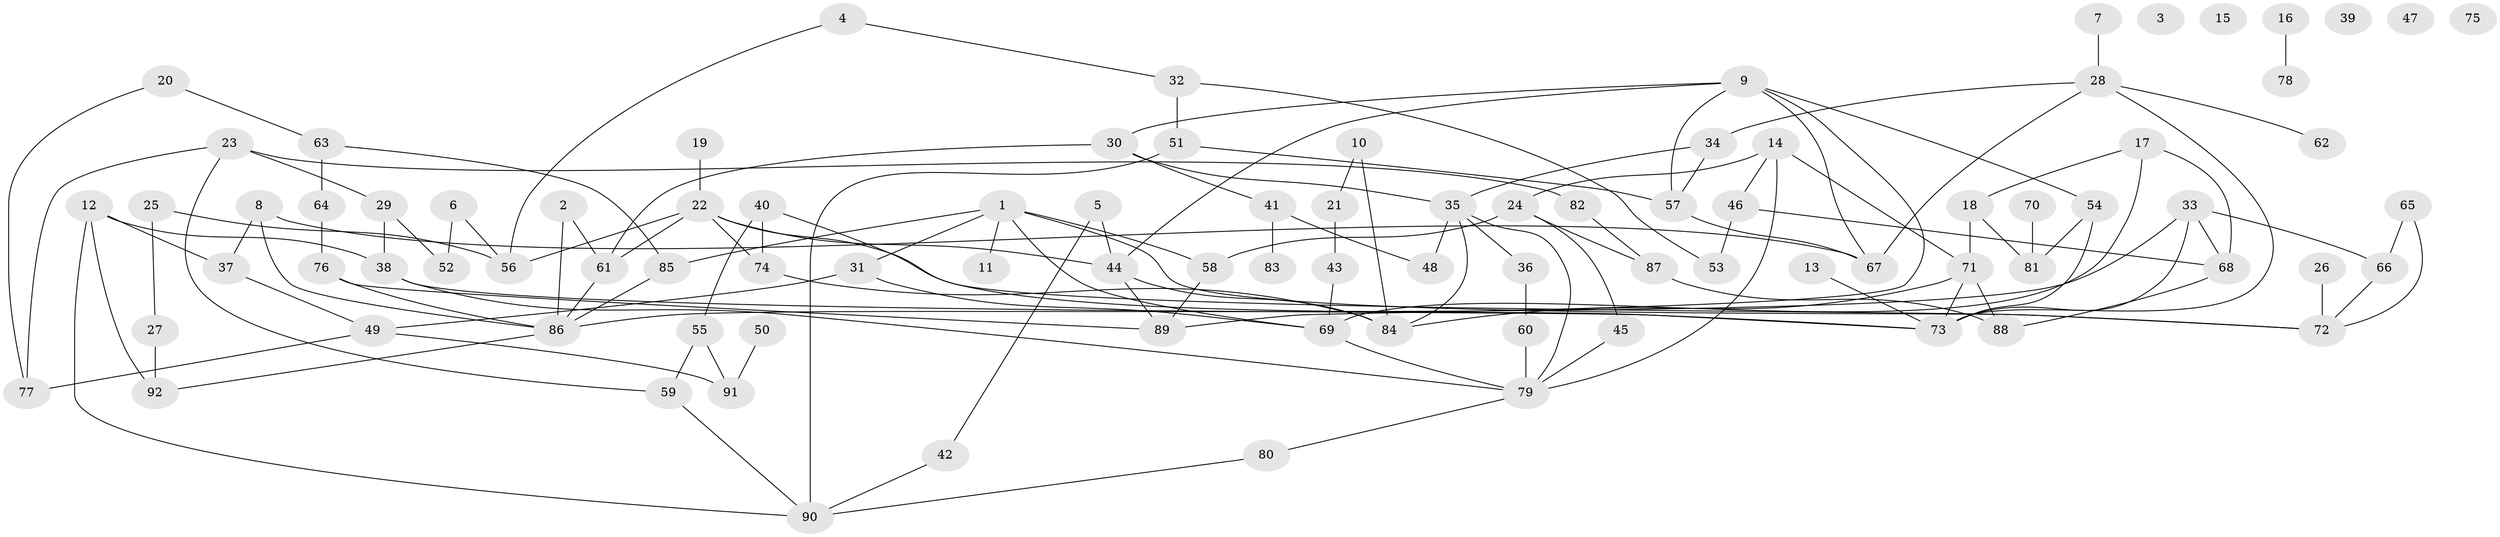 // coarse degree distribution, {5: 0.2033898305084746, 6: 0.05084745762711865, 0: 0.1016949152542373, 2: 0.1694915254237288, 1: 0.11864406779661017, 8: 0.01694915254237288, 4: 0.11864406779661017, 3: 0.15254237288135594, 7: 0.03389830508474576, 9: 0.03389830508474576}
// Generated by graph-tools (version 1.1) at 2025/41/03/06/25 10:41:22]
// undirected, 92 vertices, 135 edges
graph export_dot {
graph [start="1"]
  node [color=gray90,style=filled];
  1;
  2;
  3;
  4;
  5;
  6;
  7;
  8;
  9;
  10;
  11;
  12;
  13;
  14;
  15;
  16;
  17;
  18;
  19;
  20;
  21;
  22;
  23;
  24;
  25;
  26;
  27;
  28;
  29;
  30;
  31;
  32;
  33;
  34;
  35;
  36;
  37;
  38;
  39;
  40;
  41;
  42;
  43;
  44;
  45;
  46;
  47;
  48;
  49;
  50;
  51;
  52;
  53;
  54;
  55;
  56;
  57;
  58;
  59;
  60;
  61;
  62;
  63;
  64;
  65;
  66;
  67;
  68;
  69;
  70;
  71;
  72;
  73;
  74;
  75;
  76;
  77;
  78;
  79;
  80;
  81;
  82;
  83;
  84;
  85;
  86;
  87;
  88;
  89;
  90;
  91;
  92;
  1 -- 11;
  1 -- 31;
  1 -- 58;
  1 -- 69;
  1 -- 72;
  1 -- 85;
  2 -- 61;
  2 -- 86;
  4 -- 32;
  4 -- 56;
  5 -- 42;
  5 -- 44;
  6 -- 52;
  6 -- 56;
  7 -- 28;
  8 -- 37;
  8 -- 67;
  8 -- 86;
  9 -- 30;
  9 -- 44;
  9 -- 54;
  9 -- 57;
  9 -- 67;
  9 -- 89;
  10 -- 21;
  10 -- 84;
  12 -- 37;
  12 -- 38;
  12 -- 90;
  12 -- 92;
  13 -- 73;
  14 -- 24;
  14 -- 46;
  14 -- 71;
  14 -- 79;
  16 -- 78;
  17 -- 18;
  17 -- 68;
  17 -- 69;
  18 -- 71;
  18 -- 81;
  19 -- 22;
  20 -- 63;
  20 -- 77;
  21 -- 43;
  22 -- 44;
  22 -- 56;
  22 -- 61;
  22 -- 72;
  22 -- 74;
  23 -- 29;
  23 -- 59;
  23 -- 77;
  23 -- 82;
  24 -- 45;
  24 -- 58;
  24 -- 87;
  25 -- 27;
  25 -- 56;
  26 -- 72;
  27 -- 92;
  28 -- 34;
  28 -- 62;
  28 -- 67;
  28 -- 73;
  29 -- 38;
  29 -- 52;
  30 -- 35;
  30 -- 41;
  30 -- 61;
  31 -- 49;
  31 -- 69;
  32 -- 51;
  32 -- 53;
  33 -- 66;
  33 -- 68;
  33 -- 73;
  33 -- 86;
  34 -- 35;
  34 -- 57;
  35 -- 36;
  35 -- 48;
  35 -- 79;
  35 -- 84;
  36 -- 60;
  37 -- 49;
  38 -- 73;
  38 -- 79;
  40 -- 55;
  40 -- 73;
  40 -- 74;
  41 -- 48;
  41 -- 83;
  42 -- 90;
  43 -- 69;
  44 -- 84;
  44 -- 89;
  45 -- 79;
  46 -- 53;
  46 -- 68;
  49 -- 77;
  49 -- 91;
  50 -- 91;
  51 -- 57;
  51 -- 90;
  54 -- 73;
  54 -- 81;
  55 -- 59;
  55 -- 91;
  57 -- 67;
  58 -- 89;
  59 -- 90;
  60 -- 79;
  61 -- 86;
  63 -- 64;
  63 -- 85;
  64 -- 76;
  65 -- 66;
  65 -- 72;
  66 -- 72;
  68 -- 88;
  69 -- 79;
  70 -- 81;
  71 -- 73;
  71 -- 84;
  71 -- 88;
  74 -- 84;
  76 -- 86;
  76 -- 89;
  79 -- 80;
  80 -- 90;
  82 -- 87;
  85 -- 86;
  86 -- 92;
  87 -- 88;
}
